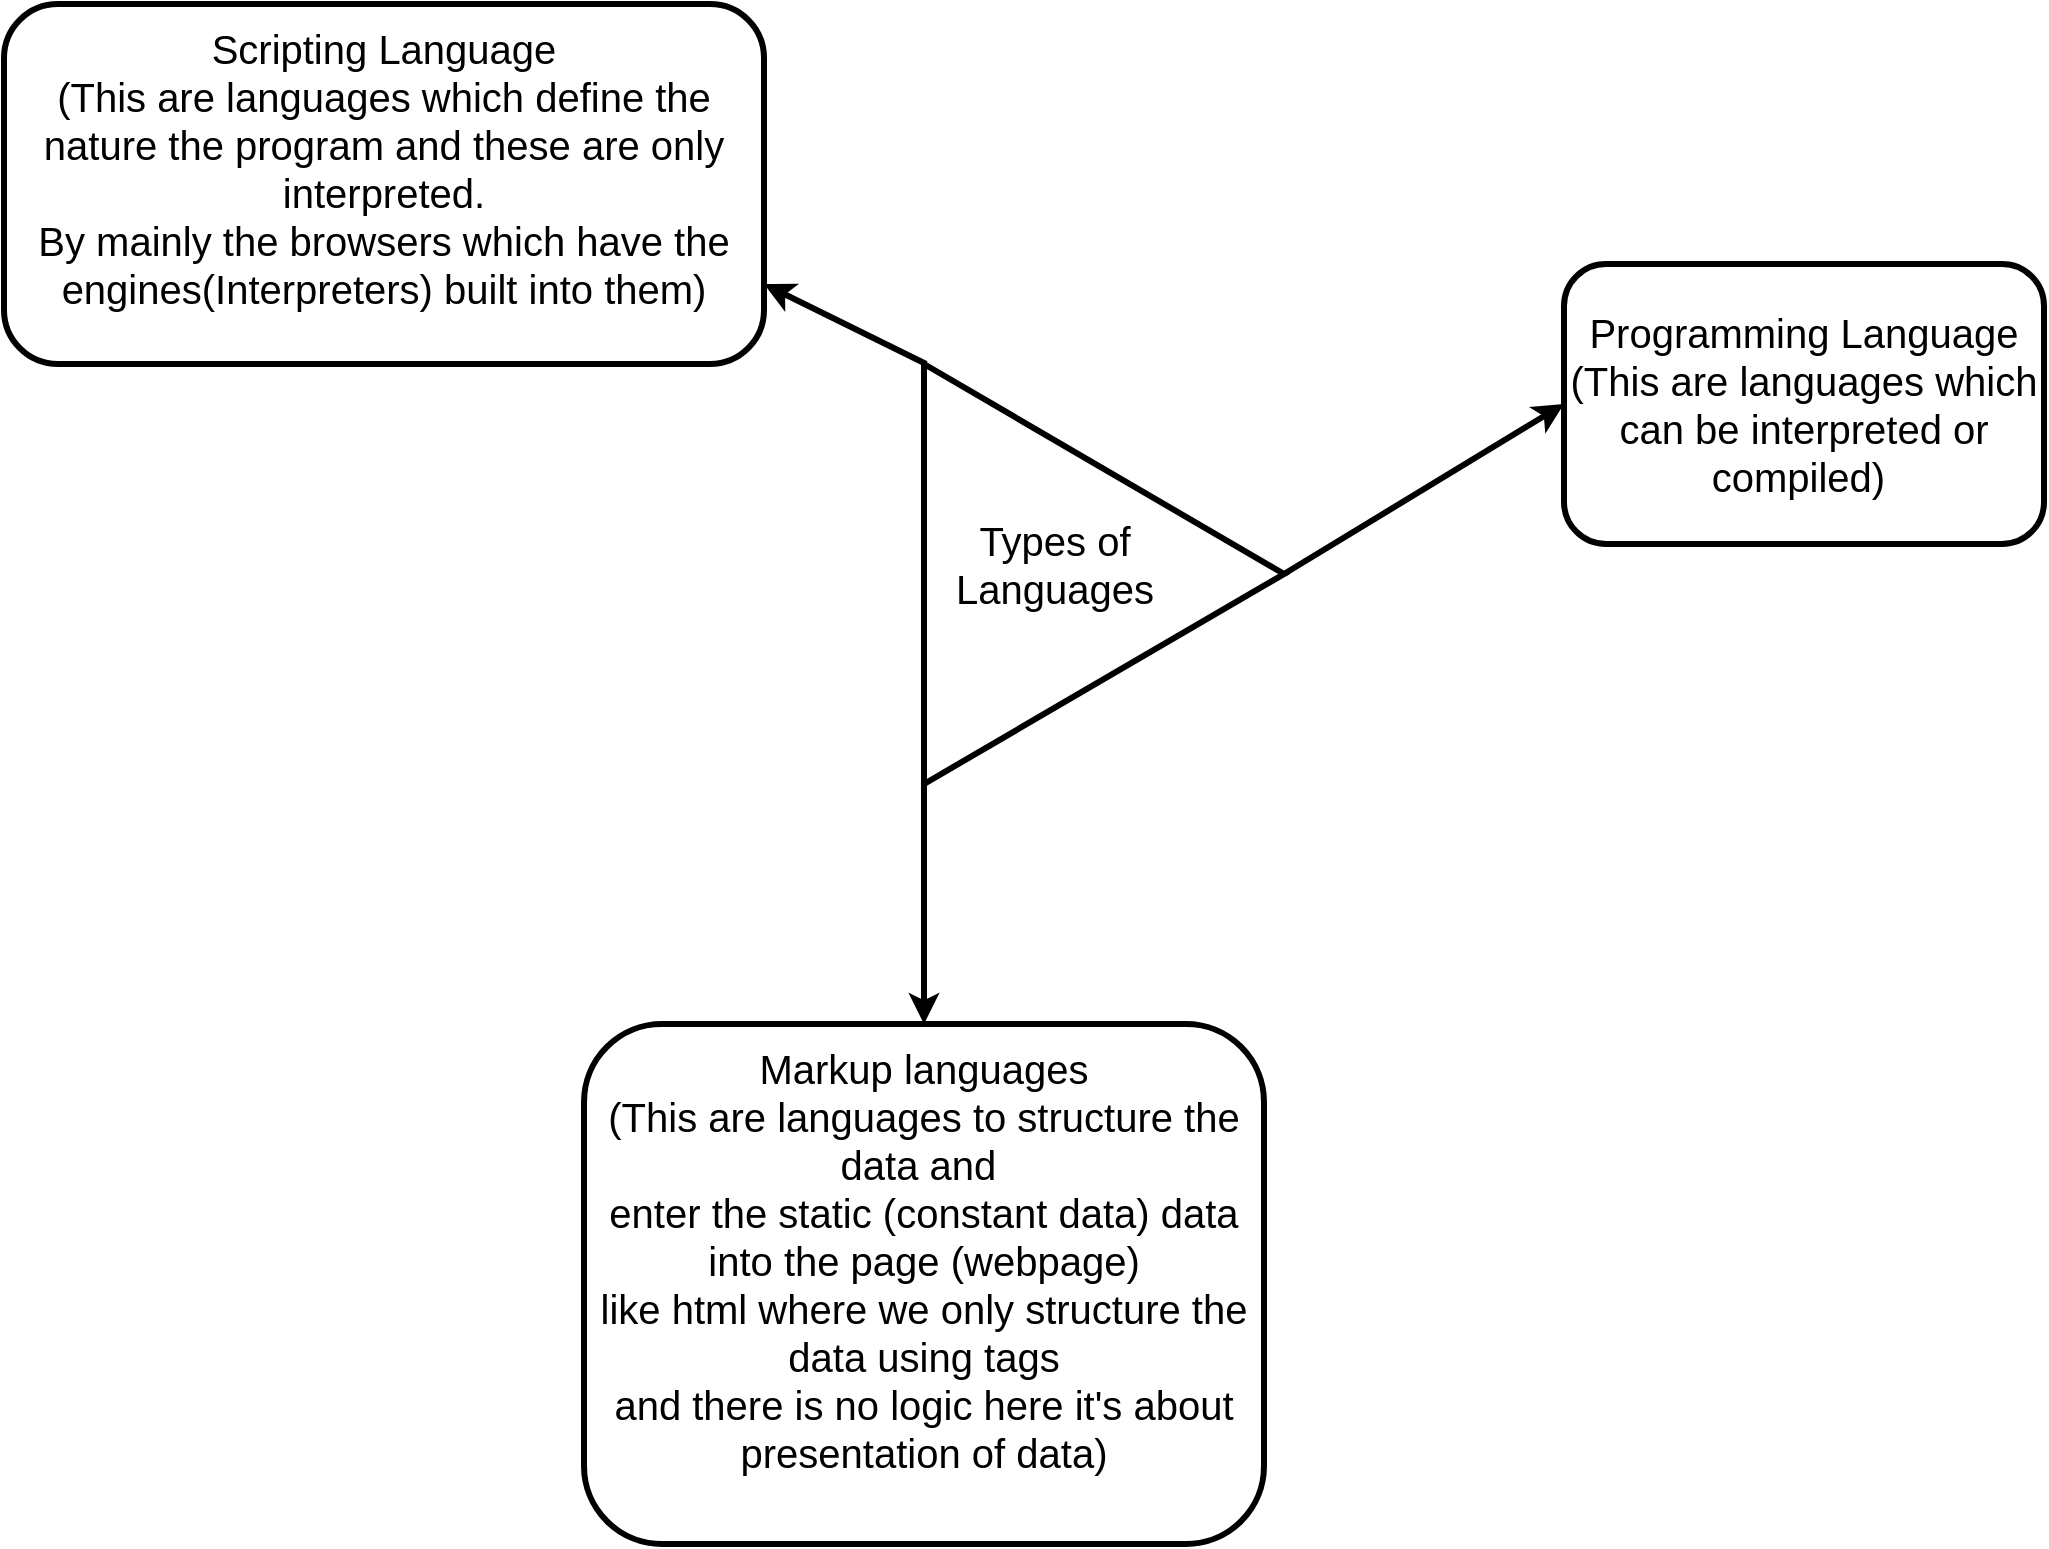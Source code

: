 <mxfile version="13.8.8" type="github">
  <diagram id="vNgZWrpzDYzzdddmAn2B" name="Page-1">
    <mxGraphModel dx="1480" dy="351" grid="1" gridSize="10" guides="1" tooltips="1" connect="1" arrows="1" fold="1" page="1" pageScale="1" pageWidth="850" pageHeight="1100" math="0" shadow="0">
      <root>
        <mxCell id="0" />
        <mxCell id="1" parent="0" />
        <mxCell id="qQMLoW2gxgnW_H9YLuUZ-3" value="" style="endArrow=classic;html=1;exitX=0.006;exitY=0;exitDx=0;exitDy=0;exitPerimeter=0;strokeWidth=3;" parent="1" source="qQMLoW2gxgnW_H9YLuUZ-9" edge="1">
          <mxGeometry width="50" height="50" relative="1" as="geometry">
            <mxPoint x="290" y="480" as="sourcePoint" />
            <mxPoint x="280" y="440" as="targetPoint" />
          </mxGeometry>
        </mxCell>
        <mxCell id="qQMLoW2gxgnW_H9YLuUZ-4" value="" style="endArrow=classic;html=1;exitX=1;exitY=0.5;exitDx=0;exitDy=0;entryX=0;entryY=0.5;entryDx=0;entryDy=0;strokeWidth=3;" parent="1" source="qQMLoW2gxgnW_H9YLuUZ-9" target="qQMLoW2gxgnW_H9YLuUZ-14" edge="1">
          <mxGeometry width="50" height="50" relative="1" as="geometry">
            <mxPoint x="520.4" y="551.04" as="sourcePoint" />
            <mxPoint x="570" y="460" as="targetPoint" />
          </mxGeometry>
        </mxCell>
        <mxCell id="qQMLoW2gxgnW_H9YLuUZ-5" value="" style="endArrow=classic;html=1;exitX=0;exitY=0.986;exitDx=0;exitDy=0;exitPerimeter=0;entryX=0.5;entryY=0;entryDx=0;entryDy=0;strokeWidth=3;" parent="1" source="qQMLoW2gxgnW_H9YLuUZ-9" target="qQMLoW2gxgnW_H9YLuUZ-18" edge="1">
          <mxGeometry width="50" height="50" relative="1" as="geometry">
            <mxPoint x="348.767" y="616.148" as="sourcePoint" />
            <mxPoint x="417" y="730" as="targetPoint" />
          </mxGeometry>
        </mxCell>
        <mxCell id="qQMLoW2gxgnW_H9YLuUZ-9" value="" style="triangle;whiteSpace=wrap;html=1;rotation=0;strokeWidth=3;" parent="1" vertex="1">
          <mxGeometry x="360" y="480" width="180" height="210" as="geometry" />
        </mxCell>
        <mxCell id="qQMLoW2gxgnW_H9YLuUZ-13" value="&lt;font style=&quot;font-size: 20px&quot;&gt;Types of Languages&lt;/font&gt;" style="text;html=1;strokeColor=none;fillColor=none;align=center;verticalAlign=middle;whiteSpace=wrap;rounded=0;" parent="1" vertex="1">
          <mxGeometry x="373" y="560" width="105" height="40" as="geometry" />
        </mxCell>
        <mxCell id="qQMLoW2gxgnW_H9YLuUZ-14" value="&lt;div style=&quot;font-size: 20px&quot;&gt;&lt;font style=&quot;font-size: 20px&quot;&gt;Programming Language&lt;/font&gt;&lt;/div&gt;&lt;div style=&quot;font-size: 20px&quot;&gt;&lt;font style=&quot;font-size: 20px&quot;&gt;(This are languages which can be interpreted or compiled)&amp;nbsp;&lt;/font&gt;&lt;/div&gt;" style="rounded=1;whiteSpace=wrap;html=1;strokeWidth=3;" parent="1" vertex="1">
          <mxGeometry x="680" y="430" width="240" height="140" as="geometry" />
        </mxCell>
        <mxCell id="qQMLoW2gxgnW_H9YLuUZ-17" value="&lt;div&gt;&lt;font style=&quot;font-size: 20px&quot;&gt;Scripting &lt;/font&gt;&lt;font style=&quot;font-size: 20px&quot;&gt;Language&lt;/font&gt;&lt;/div&gt;&lt;div style=&quot;font-size: 20px&quot;&gt;&lt;font style=&quot;font-size: 20px&quot;&gt;(This are languages which define the nature the program and these are only interpreted.&lt;/font&gt;&lt;/div&gt;&lt;div style=&quot;font-size: 20px&quot;&gt;By mainly the browsers which have the engines(Interpreters) built into them)&lt;/div&gt;&lt;div&gt;&lt;br&gt;&lt;/div&gt;" style="rounded=1;whiteSpace=wrap;html=1;strokeWidth=3;" parent="1" vertex="1">
          <mxGeometry x="-100" y="300" width="380" height="180" as="geometry" />
        </mxCell>
        <mxCell id="qQMLoW2gxgnW_H9YLuUZ-18" value="&lt;div style=&quot;font-size: 20px&quot;&gt;&lt;font style=&quot;font-size: 20px&quot;&gt;Markup languages&lt;/font&gt;&lt;/div&gt;&lt;div style=&quot;font-size: 20px&quot;&gt;&lt;span&gt;&lt;/span&gt;(This are languages to structure the data and&amp;nbsp;&lt;/div&gt;&lt;div style=&quot;font-size: 20px&quot;&gt;&lt;font style=&quot;font-size: 20px&quot;&gt;	enter the static (constant data) data into the page (webpage)&lt;/font&gt;&lt;/div&gt;&lt;div style=&quot;font-size: 20px&quot;&gt;&lt;span&gt;	&lt;/span&gt;like html where we only structure the data using tags&lt;/div&gt;&lt;div style=&quot;font-size: 20px&quot;&gt;&lt;font style=&quot;font-size: 20px&quot;&gt;	and there is no logic here it&#39;s about presentation of data)&lt;/font&gt;&lt;/div&gt;&lt;div style=&quot;font-size: 20px&quot;&gt;&lt;br&gt;&lt;/div&gt;" style="rounded=1;whiteSpace=wrap;html=1;strokeWidth=3;" parent="1" vertex="1">
          <mxGeometry x="190" y="810" width="340" height="260" as="geometry" />
        </mxCell>
      </root>
    </mxGraphModel>
  </diagram>
</mxfile>
